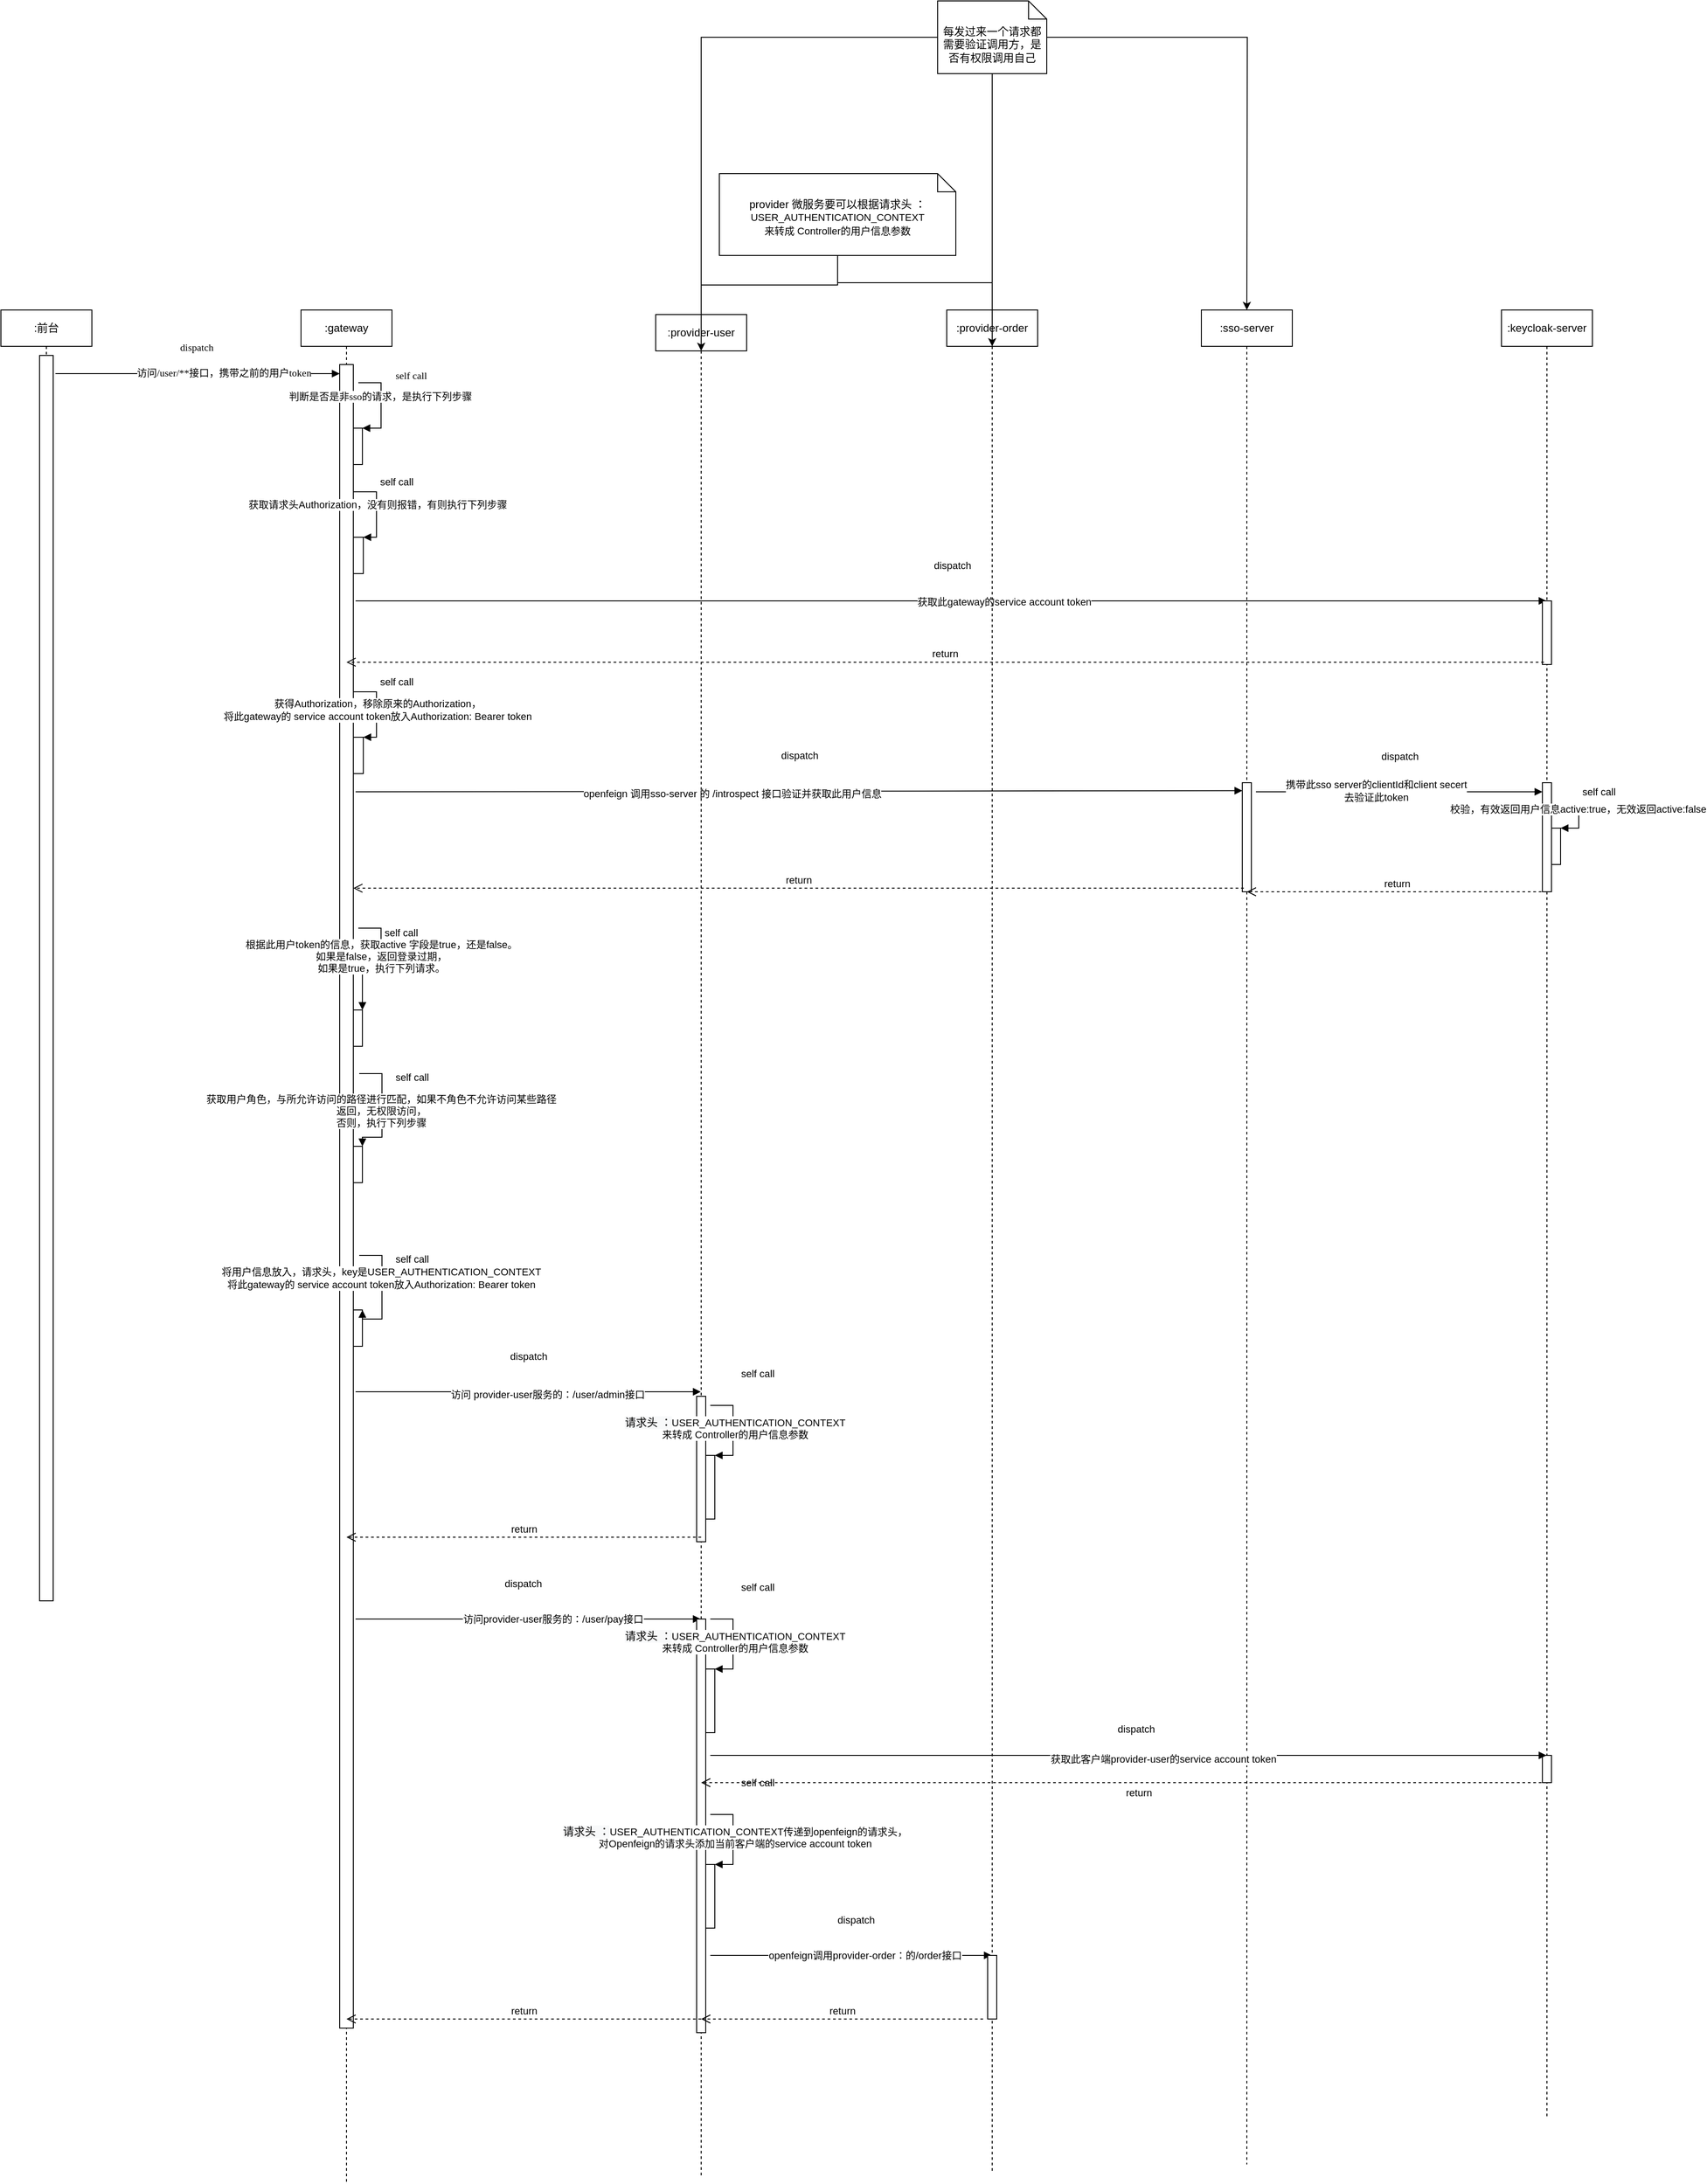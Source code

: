 <mxfile version="14.1.9" type="github">
  <diagram id="Sv0BJPYfw8yJLw7PNm5L" name="Page-1">
    <mxGraphModel dx="1673" dy="2065" grid="1" gridSize="10" guides="1" tooltips="1" connect="1" arrows="1" fold="1" page="1" pageScale="1" pageWidth="827" pageHeight="1169" math="0" shadow="0">
      <root>
        <mxCell id="0" />
        <mxCell id="1" parent="0" />
        <mxCell id="TlyRNE7s7NfoEoWf2oxe-1" value=":前台" style="shape=umlLifeline;perimeter=lifelinePerimeter;whiteSpace=wrap;html=1;container=1;collapsible=0;recursiveResize=0;outlineConnect=0;" vertex="1" parent="1">
          <mxGeometry x="20" width="100" height="1420" as="geometry" />
        </mxCell>
        <mxCell id="TlyRNE7s7NfoEoWf2oxe-2" value="dispatch" style="html=1;verticalAlign=bottom;endArrow=block;fontFamily=Verdana;" edge="1" parent="TlyRNE7s7NfoEoWf2oxe-1" target="TlyRNE7s7NfoEoWf2oxe-6">
          <mxGeometry x="-0.009" y="20" width="80" relative="1" as="geometry">
            <mxPoint x="60" y="70" as="sourcePoint" />
            <mxPoint x="140" y="70" as="targetPoint" />
            <mxPoint as="offset" />
          </mxGeometry>
        </mxCell>
        <mxCell id="TlyRNE7s7NfoEoWf2oxe-3" value="访问/user/**接口，携带之前的用户token" style="edgeLabel;html=1;align=center;verticalAlign=middle;resizable=0;points=[];fontFamily=Verdana;" vertex="1" connectable="0" parent="TlyRNE7s7NfoEoWf2oxe-2">
          <mxGeometry x="0.18" y="1" relative="1" as="geometry">
            <mxPoint as="offset" />
          </mxGeometry>
        </mxCell>
        <mxCell id="TlyRNE7s7NfoEoWf2oxe-4" value="" style="html=1;points=[];perimeter=orthogonalPerimeter;" vertex="1" parent="TlyRNE7s7NfoEoWf2oxe-1">
          <mxGeometry x="42.5" y="50" width="15" height="1370" as="geometry" />
        </mxCell>
        <mxCell id="TlyRNE7s7NfoEoWf2oxe-5" value=":gateway" style="shape=umlLifeline;perimeter=lifelinePerimeter;whiteSpace=wrap;html=1;container=1;collapsible=0;recursiveResize=0;outlineConnect=0;" vertex="1" parent="1">
          <mxGeometry x="350" width="100" height="2060" as="geometry" />
        </mxCell>
        <mxCell id="TlyRNE7s7NfoEoWf2oxe-6" value="" style="html=1;points=[];perimeter=orthogonalPerimeter;" vertex="1" parent="TlyRNE7s7NfoEoWf2oxe-5">
          <mxGeometry x="42.5" y="60" width="15" height="1830" as="geometry" />
        </mxCell>
        <mxCell id="TlyRNE7s7NfoEoWf2oxe-7" value="" style="html=1;points=[];perimeter=orthogonalPerimeter;fontFamily=Verdana;" vertex="1" parent="TlyRNE7s7NfoEoWf2oxe-5">
          <mxGeometry x="57.5" y="130" width="10" height="40" as="geometry" />
        </mxCell>
        <mxCell id="TlyRNE7s7NfoEoWf2oxe-8" value="self call" style="edgeStyle=orthogonalEdgeStyle;html=1;align=left;spacingLeft=2;endArrow=block;rounded=0;entryX=1;entryY=0;fontFamily=Verdana;" edge="1" parent="TlyRNE7s7NfoEoWf2oxe-5" target="TlyRNE7s7NfoEoWf2oxe-7">
          <mxGeometry x="-0.231" y="23" relative="1" as="geometry">
            <mxPoint x="63" y="80" as="sourcePoint" />
            <Array as="points">
              <mxPoint x="88" y="80" />
            </Array>
            <mxPoint x="-11" y="-20" as="offset" />
          </mxGeometry>
        </mxCell>
        <mxCell id="TlyRNE7s7NfoEoWf2oxe-9" value="判断是否是非sso的请求，是执行下列步骤" style="edgeLabel;html=1;align=center;verticalAlign=middle;resizable=0;points=[];fontFamily=Verdana;" vertex="1" connectable="0" parent="TlyRNE7s7NfoEoWf2oxe-8">
          <mxGeometry x="-0.161" y="-1" relative="1" as="geometry">
            <mxPoint as="offset" />
          </mxGeometry>
        </mxCell>
        <mxCell id="TlyRNE7s7NfoEoWf2oxe-34" value="" style="html=1;points=[];perimeter=orthogonalPerimeter;" vertex="1" parent="TlyRNE7s7NfoEoWf2oxe-5">
          <mxGeometry x="57.5" y="250" width="11" height="40" as="geometry" />
        </mxCell>
        <mxCell id="TlyRNE7s7NfoEoWf2oxe-35" value="self call" style="edgeStyle=orthogonalEdgeStyle;html=1;align=left;spacingLeft=2;endArrow=block;rounded=0;entryX=1;entryY=0;" edge="1" target="TlyRNE7s7NfoEoWf2oxe-34" parent="TlyRNE7s7NfoEoWf2oxe-5">
          <mxGeometry x="-0.231" y="-20" relative="1" as="geometry">
            <mxPoint x="57.5" y="200" as="sourcePoint" />
            <Array as="points">
              <mxPoint x="83" y="200" />
              <mxPoint x="83" y="250" />
            </Array>
            <mxPoint x="20" y="-20" as="offset" />
          </mxGeometry>
        </mxCell>
        <mxCell id="TlyRNE7s7NfoEoWf2oxe-36" value="获取请求头Authorization，没有则报错，有则执行下列步骤" style="edgeLabel;html=1;align=center;verticalAlign=middle;resizable=0;points=[];" vertex="1" connectable="0" parent="TlyRNE7s7NfoEoWf2oxe-35">
          <mxGeometry x="-0.137" y="1" relative="1" as="geometry">
            <mxPoint as="offset" />
          </mxGeometry>
        </mxCell>
        <mxCell id="TlyRNE7s7NfoEoWf2oxe-42" value="dispatch" style="html=1;verticalAlign=bottom;endArrow=block;" edge="1" parent="TlyRNE7s7NfoEoWf2oxe-5" target="TlyRNE7s7NfoEoWf2oxe-23">
          <mxGeometry x="0.001" y="30" width="80" relative="1" as="geometry">
            <mxPoint x="60" y="320" as="sourcePoint" />
            <mxPoint x="140" y="320" as="targetPoint" />
            <mxPoint as="offset" />
          </mxGeometry>
        </mxCell>
        <mxCell id="TlyRNE7s7NfoEoWf2oxe-44" value="获取此gateway的service account token" style="edgeLabel;html=1;align=center;verticalAlign=middle;resizable=0;points=[];" vertex="1" connectable="0" parent="TlyRNE7s7NfoEoWf2oxe-42">
          <mxGeometry x="0.089" y="-1" relative="1" as="geometry">
            <mxPoint as="offset" />
          </mxGeometry>
        </mxCell>
        <mxCell id="TlyRNE7s7NfoEoWf2oxe-46" value="dispatch" style="html=1;verticalAlign=bottom;endArrow=block;entryX=0;entryY=0.073;entryDx=0;entryDy=0;entryPerimeter=0;" edge="1" parent="TlyRNE7s7NfoEoWf2oxe-5" target="TlyRNE7s7NfoEoWf2oxe-47">
          <mxGeometry x="0.001" y="30" width="80" relative="1" as="geometry">
            <mxPoint x="60" y="530" as="sourcePoint" />
            <mxPoint x="140" y="530" as="targetPoint" />
            <mxPoint as="offset" />
          </mxGeometry>
        </mxCell>
        <mxCell id="TlyRNE7s7NfoEoWf2oxe-48" value="openfeign 调用sso-server 的 /introspect 接口验证并获取此用户信息" style="edgeLabel;html=1;align=center;verticalAlign=middle;resizable=0;points=[];" vertex="1" connectable="0" parent="TlyRNE7s7NfoEoWf2oxe-46">
          <mxGeometry x="-0.151" y="-2" relative="1" as="geometry">
            <mxPoint as="offset" />
          </mxGeometry>
        </mxCell>
        <mxCell id="TlyRNE7s7NfoEoWf2oxe-66" value="" style="html=1;points=[];perimeter=orthogonalPerimeter;" vertex="1" parent="TlyRNE7s7NfoEoWf2oxe-5">
          <mxGeometry x="57.5" y="770" width="10" height="40" as="geometry" />
        </mxCell>
        <mxCell id="TlyRNE7s7NfoEoWf2oxe-67" value="self call" style="edgeStyle=orthogonalEdgeStyle;html=1;align=left;spacingLeft=2;endArrow=block;rounded=0;entryX=1;entryY=0;" edge="1" target="TlyRNE7s7NfoEoWf2oxe-66" parent="TlyRNE7s7NfoEoWf2oxe-5">
          <mxGeometry x="-0.412" y="-10" relative="1" as="geometry">
            <mxPoint x="63" y="680" as="sourcePoint" />
            <Array as="points">
              <mxPoint x="63" y="680" />
              <mxPoint x="88" y="680" />
              <mxPoint x="88" y="720" />
            </Array>
            <mxPoint x="10" y="-10" as="offset" />
          </mxGeometry>
        </mxCell>
        <mxCell id="TlyRNE7s7NfoEoWf2oxe-68" value="根据此用户token的信息，获取active 字段是true，还是false。&lt;br&gt;如果是false，返回登录过期，&lt;br&gt;如果是true，执行下列请求。" style="edgeLabel;html=1;align=center;verticalAlign=middle;resizable=0;points=[];" vertex="1" connectable="0" parent="TlyRNE7s7NfoEoWf2oxe-67">
          <mxGeometry x="-0.172" relative="1" as="geometry">
            <mxPoint as="offset" />
          </mxGeometry>
        </mxCell>
        <mxCell id="TlyRNE7s7NfoEoWf2oxe-69" value="" style="html=1;points=[];perimeter=orthogonalPerimeter;" vertex="1" parent="TlyRNE7s7NfoEoWf2oxe-5">
          <mxGeometry x="57.5" y="1100" width="10" height="40" as="geometry" />
        </mxCell>
        <mxCell id="TlyRNE7s7NfoEoWf2oxe-70" value="self call" style="edgeStyle=orthogonalEdgeStyle;html=1;align=left;spacingLeft=2;endArrow=block;rounded=0;entryX=1;entryY=0;" edge="1" target="TlyRNE7s7NfoEoWf2oxe-69" parent="TlyRNE7s7NfoEoWf2oxe-5">
          <mxGeometry x="-0.231" y="23" relative="1" as="geometry">
            <mxPoint x="64" y="1040" as="sourcePoint" />
            <Array as="points">
              <mxPoint x="89" y="1040" />
              <mxPoint x="89" y="1110" />
              <mxPoint x="68" y="1110" />
            </Array>
            <mxPoint x="-12" y="-20" as="offset" />
          </mxGeometry>
        </mxCell>
        <mxCell id="TlyRNE7s7NfoEoWf2oxe-71" value="将用户信息放入，请求头，key是USER_AUTHENTICATION_CONTEXT&lt;br&gt;将此gateway的 service account token放入Authorization: Bearer token" style="edgeLabel;html=1;align=center;verticalAlign=middle;resizable=0;points=[];" vertex="1" connectable="0" parent="TlyRNE7s7NfoEoWf2oxe-70">
          <mxGeometry x="-0.218" y="-1" relative="1" as="geometry">
            <mxPoint as="offset" />
          </mxGeometry>
        </mxCell>
        <mxCell id="TlyRNE7s7NfoEoWf2oxe-78" value="dispatch" style="html=1;verticalAlign=bottom;endArrow=block;" edge="1" parent="TlyRNE7s7NfoEoWf2oxe-5" target="TlyRNE7s7NfoEoWf2oxe-75">
          <mxGeometry x="0.001" y="30" width="80" relative="1" as="geometry">
            <mxPoint x="60" y="1190" as="sourcePoint" />
            <mxPoint x="150" y="1190" as="targetPoint" />
            <mxPoint as="offset" />
          </mxGeometry>
        </mxCell>
        <mxCell id="TlyRNE7s7NfoEoWf2oxe-80" value="访问 provider-user服务的：/user/admin接口" style="edgeLabel;html=1;align=center;verticalAlign=middle;resizable=0;points=[];" vertex="1" connectable="0" parent="TlyRNE7s7NfoEoWf2oxe-78">
          <mxGeometry x="0.111" y="-3" relative="1" as="geometry">
            <mxPoint as="offset" />
          </mxGeometry>
        </mxCell>
        <mxCell id="TlyRNE7s7NfoEoWf2oxe-94" value="dispatch" style="html=1;verticalAlign=bottom;endArrow=block;" edge="1" parent="TlyRNE7s7NfoEoWf2oxe-5" target="TlyRNE7s7NfoEoWf2oxe-75">
          <mxGeometry x="-0.029" y="30" width="80" relative="1" as="geometry">
            <mxPoint x="60" y="1440" as="sourcePoint" />
            <mxPoint x="410" y="1440" as="targetPoint" />
            <mxPoint as="offset" />
          </mxGeometry>
        </mxCell>
        <mxCell id="TlyRNE7s7NfoEoWf2oxe-95" value="访问provider-user服务的：/user/pay接口" style="edgeLabel;html=1;align=center;verticalAlign=middle;resizable=0;points=[];" vertex="1" connectable="0" parent="TlyRNE7s7NfoEoWf2oxe-94">
          <mxGeometry x="0.143" relative="1" as="geometry">
            <mxPoint as="offset" />
          </mxGeometry>
        </mxCell>
        <mxCell id="TlyRNE7s7NfoEoWf2oxe-16" value=":sso-server" style="shape=umlLifeline;perimeter=lifelinePerimeter;whiteSpace=wrap;html=1;container=1;collapsible=0;recursiveResize=0;outlineConnect=0;" vertex="1" parent="1">
          <mxGeometry x="1340" width="100" height="2040" as="geometry" />
        </mxCell>
        <mxCell id="TlyRNE7s7NfoEoWf2oxe-47" value="" style="html=1;points=[];perimeter=orthogonalPerimeter;" vertex="1" parent="TlyRNE7s7NfoEoWf2oxe-16">
          <mxGeometry x="45" y="520" width="10" height="120" as="geometry" />
        </mxCell>
        <mxCell id="TlyRNE7s7NfoEoWf2oxe-23" value=":keycloak-server" style="shape=umlLifeline;perimeter=lifelinePerimeter;whiteSpace=wrap;html=1;container=1;collapsible=0;recursiveResize=0;outlineConnect=0;" vertex="1" parent="1">
          <mxGeometry x="1670" width="100" height="1990" as="geometry" />
        </mxCell>
        <mxCell id="TlyRNE7s7NfoEoWf2oxe-43" value="" style="html=1;points=[];perimeter=orthogonalPerimeter;" vertex="1" parent="TlyRNE7s7NfoEoWf2oxe-23">
          <mxGeometry x="45" y="320" width="10" height="70" as="geometry" />
        </mxCell>
        <mxCell id="TlyRNE7s7NfoEoWf2oxe-59" value="" style="html=1;points=[];perimeter=orthogonalPerimeter;" vertex="1" parent="TlyRNE7s7NfoEoWf2oxe-23">
          <mxGeometry x="45" y="520" width="10" height="120" as="geometry" />
        </mxCell>
        <mxCell id="TlyRNE7s7NfoEoWf2oxe-61" value="" style="html=1;points=[];perimeter=orthogonalPerimeter;" vertex="1" parent="TlyRNE7s7NfoEoWf2oxe-23">
          <mxGeometry x="55" y="570" width="10" height="40" as="geometry" />
        </mxCell>
        <mxCell id="TlyRNE7s7NfoEoWf2oxe-62" value="self call" style="edgeStyle=orthogonalEdgeStyle;html=1;align=left;spacingLeft=2;endArrow=block;rounded=0;entryX=1;entryY=0;" edge="1" target="TlyRNE7s7NfoEoWf2oxe-61" parent="TlyRNE7s7NfoEoWf2oxe-23">
          <mxGeometry x="-0.231" y="-20" relative="1" as="geometry">
            <mxPoint x="60" y="550" as="sourcePoint" />
            <Array as="points">
              <mxPoint x="85" y="550" />
            </Array>
            <mxPoint x="20" y="-20" as="offset" />
          </mxGeometry>
        </mxCell>
        <mxCell id="TlyRNE7s7NfoEoWf2oxe-63" value="校验，有效返回用户信息active:true，无效返回active:false" style="edgeLabel;html=1;align=center;verticalAlign=middle;resizable=0;points=[];" vertex="1" connectable="0" parent="TlyRNE7s7NfoEoWf2oxe-62">
          <mxGeometry x="-0.282" y="1" relative="1" as="geometry">
            <mxPoint as="offset" />
          </mxGeometry>
        </mxCell>
        <mxCell id="TlyRNE7s7NfoEoWf2oxe-107" value="" style="html=1;points=[];perimeter=orthogonalPerimeter;" vertex="1" parent="TlyRNE7s7NfoEoWf2oxe-23">
          <mxGeometry x="45" y="1590" width="10" height="30" as="geometry" />
        </mxCell>
        <mxCell id="TlyRNE7s7NfoEoWf2oxe-39" value="" style="html=1;points=[];perimeter=orthogonalPerimeter;" vertex="1" parent="1">
          <mxGeometry x="407.5" y="470" width="11" height="40" as="geometry" />
        </mxCell>
        <mxCell id="TlyRNE7s7NfoEoWf2oxe-40" value="self call" style="edgeStyle=orthogonalEdgeStyle;html=1;align=left;spacingLeft=2;endArrow=block;rounded=0;entryX=1;entryY=0;" edge="1" target="TlyRNE7s7NfoEoWf2oxe-39" parent="1">
          <mxGeometry x="-0.231" y="-20" relative="1" as="geometry">
            <mxPoint x="407.5" y="420" as="sourcePoint" />
            <Array as="points">
              <mxPoint x="433" y="420" />
              <mxPoint x="433" y="470" />
            </Array>
            <mxPoint x="20" y="-20" as="offset" />
          </mxGeometry>
        </mxCell>
        <mxCell id="TlyRNE7s7NfoEoWf2oxe-41" value="获得Authorization，移除原来的Authorization，&lt;br&gt;将此gateway的 service account token放入Authorization: Bearer token" style="edgeLabel;html=1;align=center;verticalAlign=middle;resizable=0;points=[];" vertex="1" connectable="0" parent="TlyRNE7s7NfoEoWf2oxe-40">
          <mxGeometry x="-0.137" y="1" relative="1" as="geometry">
            <mxPoint y="6.33" as="offset" />
          </mxGeometry>
        </mxCell>
        <mxCell id="TlyRNE7s7NfoEoWf2oxe-45" value="return" style="html=1;verticalAlign=bottom;endArrow=open;dashed=1;endSize=8;exitX=0.167;exitY=0.964;exitDx=0;exitDy=0;exitPerimeter=0;" edge="1" parent="1" source="TlyRNE7s7NfoEoWf2oxe-43" target="TlyRNE7s7NfoEoWf2oxe-5">
          <mxGeometry relative="1" as="geometry">
            <mxPoint x="1070" y="410" as="sourcePoint" />
            <mxPoint x="990" y="410" as="targetPoint" />
          </mxGeometry>
        </mxCell>
        <mxCell id="TlyRNE7s7NfoEoWf2oxe-54" style="edgeStyle=orthogonalEdgeStyle;rounded=0;orthogonalLoop=1;jettySize=auto;html=1;" edge="1" parent="1" source="TlyRNE7s7NfoEoWf2oxe-53">
          <mxGeometry relative="1" as="geometry">
            <mxPoint x="1390" as="targetPoint" />
          </mxGeometry>
        </mxCell>
        <mxCell id="TlyRNE7s7NfoEoWf2oxe-83" style="edgeStyle=orthogonalEdgeStyle;rounded=0;orthogonalLoop=1;jettySize=auto;html=1;" edge="1" parent="1" source="TlyRNE7s7NfoEoWf2oxe-53" target="TlyRNE7s7NfoEoWf2oxe-75">
          <mxGeometry relative="1" as="geometry" />
        </mxCell>
        <mxCell id="TlyRNE7s7NfoEoWf2oxe-84" style="edgeStyle=orthogonalEdgeStyle;rounded=0;orthogonalLoop=1;jettySize=auto;html=1;exitX=0.5;exitY=1;exitDx=0;exitDy=0;exitPerimeter=0;" edge="1" parent="1" source="TlyRNE7s7NfoEoWf2oxe-53" target="TlyRNE7s7NfoEoWf2oxe-76">
          <mxGeometry relative="1" as="geometry" />
        </mxCell>
        <mxCell id="TlyRNE7s7NfoEoWf2oxe-53" value="每发过来一个请求都需要验证调用方，是否有权限调用自己" style="shape=note2;boundedLbl=1;whiteSpace=wrap;html=1;size=20;verticalAlign=top;align=center;" vertex="1" parent="1">
          <mxGeometry x="1050" y="-340" width="120" height="80" as="geometry" />
        </mxCell>
        <mxCell id="TlyRNE7s7NfoEoWf2oxe-55" value="dispatch" style="html=1;verticalAlign=bottom;endArrow=block;" edge="1" parent="1">
          <mxGeometry x="0.002" y="30" width="80" relative="1" as="geometry">
            <mxPoint x="1400" y="530" as="sourcePoint" />
            <mxPoint x="1715" y="530" as="targetPoint" />
            <mxPoint as="offset" />
          </mxGeometry>
        </mxCell>
        <mxCell id="TlyRNE7s7NfoEoWf2oxe-60" value="携带此sso server的clientId和client secert&lt;br&gt;去验证此token" style="edgeLabel;html=1;align=center;verticalAlign=middle;resizable=0;points=[];" vertex="1" connectable="0" parent="TlyRNE7s7NfoEoWf2oxe-55">
          <mxGeometry x="-0.164" y="1" relative="1" as="geometry">
            <mxPoint as="offset" />
          </mxGeometry>
        </mxCell>
        <mxCell id="TlyRNE7s7NfoEoWf2oxe-64" value="return" style="html=1;verticalAlign=bottom;endArrow=open;dashed=1;endSize=8;" edge="1" parent="1" target="TlyRNE7s7NfoEoWf2oxe-16">
          <mxGeometry relative="1" as="geometry">
            <mxPoint x="1720" y="640" as="sourcePoint" />
            <mxPoint x="1640" y="640" as="targetPoint" />
          </mxGeometry>
        </mxCell>
        <mxCell id="TlyRNE7s7NfoEoWf2oxe-65" value="return" style="html=1;verticalAlign=bottom;endArrow=open;dashed=1;endSize=8;exitX=0.167;exitY=0.967;exitDx=0;exitDy=0;exitPerimeter=0;" edge="1" parent="1" source="TlyRNE7s7NfoEoWf2oxe-47" target="TlyRNE7s7NfoEoWf2oxe-6">
          <mxGeometry relative="1" as="geometry">
            <mxPoint x="1140" y="640" as="sourcePoint" />
            <mxPoint x="680" y="640" as="targetPoint" />
          </mxGeometry>
        </mxCell>
        <mxCell id="TlyRNE7s7NfoEoWf2oxe-72" value="" style="html=1;points=[];perimeter=orthogonalPerimeter;" vertex="1" parent="1">
          <mxGeometry x="407.5" y="920" width="10" height="40" as="geometry" />
        </mxCell>
        <mxCell id="TlyRNE7s7NfoEoWf2oxe-73" value="self call" style="edgeStyle=orthogonalEdgeStyle;html=1;align=left;spacingLeft=2;endArrow=block;rounded=0;entryX=1;entryY=0;" edge="1" target="TlyRNE7s7NfoEoWf2oxe-72" parent="1">
          <mxGeometry x="-0.231" y="23" relative="1" as="geometry">
            <mxPoint x="414" y="840" as="sourcePoint" />
            <Array as="points">
              <mxPoint x="439" y="840" />
              <mxPoint x="439" y="910" />
              <mxPoint x="418" y="910" />
            </Array>
            <mxPoint x="-12" y="-20" as="offset" />
          </mxGeometry>
        </mxCell>
        <mxCell id="TlyRNE7s7NfoEoWf2oxe-74" value="获取用户角色，与所允许访问的路径进行匹配，如果不角色不允许访问某些路径&lt;br&gt;返回，无权限访问，&lt;br&gt;否则，执行下列步骤" style="edgeLabel;html=1;align=center;verticalAlign=middle;resizable=0;points=[];" vertex="1" connectable="0" parent="TlyRNE7s7NfoEoWf2oxe-73">
          <mxGeometry x="-0.218" y="-1" relative="1" as="geometry">
            <mxPoint y="15.83" as="offset" />
          </mxGeometry>
        </mxCell>
        <mxCell id="TlyRNE7s7NfoEoWf2oxe-75" value=":provider-user" style="shape=umlLifeline;perimeter=lifelinePerimeter;whiteSpace=wrap;html=1;container=1;collapsible=0;recursiveResize=0;outlineConnect=0;" vertex="1" parent="1">
          <mxGeometry x="740" y="5" width="100" height="2050" as="geometry" />
        </mxCell>
        <mxCell id="TlyRNE7s7NfoEoWf2oxe-79" value="" style="html=1;points=[];perimeter=orthogonalPerimeter;" vertex="1" parent="TlyRNE7s7NfoEoWf2oxe-75">
          <mxGeometry x="45" y="1190" width="10" height="160" as="geometry" />
        </mxCell>
        <mxCell id="TlyRNE7s7NfoEoWf2oxe-90" value="" style="html=1;points=[];perimeter=orthogonalPerimeter;" vertex="1" parent="TlyRNE7s7NfoEoWf2oxe-75">
          <mxGeometry x="55" y="1255" width="10" height="70" as="geometry" />
        </mxCell>
        <mxCell id="TlyRNE7s7NfoEoWf2oxe-91" value="self call" style="edgeStyle=orthogonalEdgeStyle;html=1;align=left;spacingLeft=2;endArrow=block;rounded=0;entryX=1;entryY=0;" edge="1" target="TlyRNE7s7NfoEoWf2oxe-90" parent="TlyRNE7s7NfoEoWf2oxe-75">
          <mxGeometry x="-0.5" y="35" relative="1" as="geometry">
            <mxPoint x="60" y="1200" as="sourcePoint" />
            <Array as="points">
              <mxPoint x="85" y="1200" />
            </Array>
            <mxPoint x="-30" y="-35" as="offset" />
          </mxGeometry>
        </mxCell>
        <mxCell id="TlyRNE7s7NfoEoWf2oxe-92" value="&lt;span style=&quot;font-size: 12px ; background-color: rgb(248 , 249 , 250)&quot;&gt;请求头 ：&lt;/span&gt;&lt;span&gt;USER_AUTHENTICATION_CONTEXT&lt;br&gt;来转成 Controller的用户信息参数&lt;/span&gt;" style="edgeLabel;html=1;align=center;verticalAlign=middle;resizable=0;points=[];" vertex="1" connectable="0" parent="TlyRNE7s7NfoEoWf2oxe-91">
          <mxGeometry x="-0.347" y="1" relative="1" as="geometry">
            <mxPoint x="1" y="17.5" as="offset" />
          </mxGeometry>
        </mxCell>
        <mxCell id="TlyRNE7s7NfoEoWf2oxe-96" value="" style="html=1;points=[];perimeter=orthogonalPerimeter;" vertex="1" parent="TlyRNE7s7NfoEoWf2oxe-75">
          <mxGeometry x="45" y="1435" width="10" height="455" as="geometry" />
        </mxCell>
        <mxCell id="TlyRNE7s7NfoEoWf2oxe-105" value="dispatch" style="html=1;verticalAlign=bottom;endArrow=block;" edge="1" parent="TlyRNE7s7NfoEoWf2oxe-75" target="TlyRNE7s7NfoEoWf2oxe-23">
          <mxGeometry x="0.017" y="20" width="80" relative="1" as="geometry">
            <mxPoint x="60" y="1585" as="sourcePoint" />
            <mxPoint x="650" y="1585" as="targetPoint" />
            <mxPoint as="offset" />
          </mxGeometry>
        </mxCell>
        <mxCell id="TlyRNE7s7NfoEoWf2oxe-106" value="获取此客户端provider-user的service account token" style="edgeLabel;html=1;align=center;verticalAlign=middle;resizable=0;points=[];" vertex="1" connectable="0" parent="TlyRNE7s7NfoEoWf2oxe-105">
          <mxGeometry x="0.082" y="-3" relative="1" as="geometry">
            <mxPoint y="1" as="offset" />
          </mxGeometry>
        </mxCell>
        <mxCell id="TlyRNE7s7NfoEoWf2oxe-110" value="dispatch" style="html=1;verticalAlign=bottom;endArrow=block;" edge="1" parent="TlyRNE7s7NfoEoWf2oxe-75" target="TlyRNE7s7NfoEoWf2oxe-76">
          <mxGeometry x="0.034" y="30" width="80" relative="1" as="geometry">
            <mxPoint x="60" y="1805" as="sourcePoint" />
            <mxPoint x="140" y="1805" as="targetPoint" />
            <mxPoint as="offset" />
          </mxGeometry>
        </mxCell>
        <mxCell id="TlyRNE7s7NfoEoWf2oxe-112" value="openfeign调用provider-order：的/order接口" style="edgeLabel;html=1;align=center;verticalAlign=middle;resizable=0;points=[];" vertex="1" connectable="0" parent="TlyRNE7s7NfoEoWf2oxe-110">
          <mxGeometry x="0.287" relative="1" as="geometry">
            <mxPoint x="-29.17" as="offset" />
          </mxGeometry>
        </mxCell>
        <mxCell id="TlyRNE7s7NfoEoWf2oxe-76" value=":provider-order" style="shape=umlLifeline;perimeter=lifelinePerimeter;whiteSpace=wrap;html=1;container=1;collapsible=0;recursiveResize=0;outlineConnect=0;" vertex="1" parent="1">
          <mxGeometry x="1060" width="100" height="2050" as="geometry" />
        </mxCell>
        <mxCell id="TlyRNE7s7NfoEoWf2oxe-111" value="" style="html=1;points=[];perimeter=orthogonalPerimeter;" vertex="1" parent="TlyRNE7s7NfoEoWf2oxe-76">
          <mxGeometry x="45" y="1810" width="10" height="70" as="geometry" />
        </mxCell>
        <mxCell id="TlyRNE7s7NfoEoWf2oxe-88" style="edgeStyle=orthogonalEdgeStyle;rounded=0;orthogonalLoop=1;jettySize=auto;html=1;" edge="1" parent="1" source="TlyRNE7s7NfoEoWf2oxe-85" target="TlyRNE7s7NfoEoWf2oxe-75">
          <mxGeometry relative="1" as="geometry" />
        </mxCell>
        <mxCell id="TlyRNE7s7NfoEoWf2oxe-89" style="edgeStyle=orthogonalEdgeStyle;rounded=0;orthogonalLoop=1;jettySize=auto;html=1;" edge="1" parent="1" source="TlyRNE7s7NfoEoWf2oxe-85" target="TlyRNE7s7NfoEoWf2oxe-76">
          <mxGeometry relative="1" as="geometry" />
        </mxCell>
        <mxCell id="TlyRNE7s7NfoEoWf2oxe-85" value="provider 微服务要可以根据请求头 ：&lt;span style=&quot;font-size: 11px ; background-color: rgb(255 , 255 , 255)&quot;&gt;USER_AUTHENTICATION_CONTEXT&lt;br&gt;来转成 Controller的用户信息参数&lt;/span&gt;" style="shape=note2;boundedLbl=1;whiteSpace=wrap;html=1;size=20;verticalAlign=top;align=center;" vertex="1" parent="1">
          <mxGeometry x="810" y="-150" width="260" height="90" as="geometry" />
        </mxCell>
        <mxCell id="TlyRNE7s7NfoEoWf2oxe-93" value="return" style="html=1;verticalAlign=bottom;endArrow=open;dashed=1;endSize=8;" edge="1" parent="1" target="TlyRNE7s7NfoEoWf2oxe-5">
          <mxGeometry relative="1" as="geometry">
            <mxPoint x="790" y="1350" as="sourcePoint" />
            <mxPoint x="710" y="1350" as="targetPoint" />
          </mxGeometry>
        </mxCell>
        <mxCell id="TlyRNE7s7NfoEoWf2oxe-97" value="" style="html=1;points=[];perimeter=orthogonalPerimeter;" vertex="1" parent="1">
          <mxGeometry x="795" y="1495" width="10" height="70" as="geometry" />
        </mxCell>
        <mxCell id="TlyRNE7s7NfoEoWf2oxe-98" value="self call" style="edgeStyle=orthogonalEdgeStyle;html=1;align=left;spacingLeft=2;endArrow=block;rounded=0;entryX=1;entryY=0;" edge="1" target="TlyRNE7s7NfoEoWf2oxe-97" parent="1">
          <mxGeometry x="-0.5" y="35" relative="1" as="geometry">
            <mxPoint x="800" y="1440" as="sourcePoint" />
            <Array as="points">
              <mxPoint x="825" y="1440" />
            </Array>
            <mxPoint x="-30" y="-35" as="offset" />
          </mxGeometry>
        </mxCell>
        <mxCell id="TlyRNE7s7NfoEoWf2oxe-99" value="&lt;span style=&quot;font-size: 12px ; background-color: rgb(248 , 249 , 250)&quot;&gt;请求头 ：&lt;/span&gt;&lt;span&gt;USER_AUTHENTICATION_CONTEXT&lt;br&gt;来转成 Controller的用户信息参数&lt;/span&gt;" style="edgeLabel;html=1;align=center;verticalAlign=middle;resizable=0;points=[];" vertex="1" connectable="0" parent="TlyRNE7s7NfoEoWf2oxe-98">
          <mxGeometry x="-0.347" y="1" relative="1" as="geometry">
            <mxPoint x="1" y="17.5" as="offset" />
          </mxGeometry>
        </mxCell>
        <mxCell id="TlyRNE7s7NfoEoWf2oxe-102" value="" style="html=1;points=[];perimeter=orthogonalPerimeter;" vertex="1" parent="1">
          <mxGeometry x="795" y="1710" width="10" height="70" as="geometry" />
        </mxCell>
        <mxCell id="TlyRNE7s7NfoEoWf2oxe-103" value="self call" style="edgeStyle=orthogonalEdgeStyle;html=1;align=left;spacingLeft=2;endArrow=block;rounded=0;entryX=1;entryY=0;" edge="1" target="TlyRNE7s7NfoEoWf2oxe-102" parent="1">
          <mxGeometry x="-0.5" y="35" relative="1" as="geometry">
            <mxPoint x="800" y="1655" as="sourcePoint" />
            <Array as="points">
              <mxPoint x="825" y="1655" />
            </Array>
            <mxPoint x="-30" y="-35" as="offset" />
          </mxGeometry>
        </mxCell>
        <mxCell id="TlyRNE7s7NfoEoWf2oxe-104" value="&lt;span style=&quot;font-size: 12px ; background-color: rgb(248 , 249 , 250)&quot;&gt;请求头 ：&lt;/span&gt;&lt;span&gt;USER_AUTHENTICATION_CONTEXT传递到openfeign的请求头，&lt;br&gt;对Openfeign的请求头添加当前客户端的service account token&lt;br&gt;&lt;/span&gt;" style="edgeLabel;html=1;align=center;verticalAlign=middle;resizable=0;points=[];" vertex="1" connectable="0" parent="TlyRNE7s7NfoEoWf2oxe-103">
          <mxGeometry x="-0.347" y="1" relative="1" as="geometry">
            <mxPoint x="1" y="17.5" as="offset" />
          </mxGeometry>
        </mxCell>
        <mxCell id="TlyRNE7s7NfoEoWf2oxe-108" value="return" style="html=1;verticalAlign=bottom;endArrow=open;dashed=1;endSize=8;" edge="1" parent="1" target="TlyRNE7s7NfoEoWf2oxe-75">
          <mxGeometry x="-0.033" y="20" relative="1" as="geometry">
            <mxPoint x="1720" y="1620" as="sourcePoint" />
            <mxPoint x="1640" y="1620" as="targetPoint" />
            <mxPoint as="offset" />
          </mxGeometry>
        </mxCell>
        <mxCell id="TlyRNE7s7NfoEoWf2oxe-117" value="return" style="html=1;verticalAlign=bottom;endArrow=open;dashed=1;endSize=8;" edge="1" parent="1" target="TlyRNE7s7NfoEoWf2oxe-75">
          <mxGeometry relative="1" as="geometry">
            <mxPoint x="1100" y="1880" as="sourcePoint" />
            <mxPoint x="1020" y="1880" as="targetPoint" />
          </mxGeometry>
        </mxCell>
        <mxCell id="TlyRNE7s7NfoEoWf2oxe-118" value="return" style="html=1;verticalAlign=bottom;endArrow=open;dashed=1;endSize=8;" edge="1" parent="1" target="TlyRNE7s7NfoEoWf2oxe-5">
          <mxGeometry relative="1" as="geometry">
            <mxPoint x="790" y="1880" as="sourcePoint" />
            <mxPoint x="710" y="1880" as="targetPoint" />
          </mxGeometry>
        </mxCell>
      </root>
    </mxGraphModel>
  </diagram>
</mxfile>

